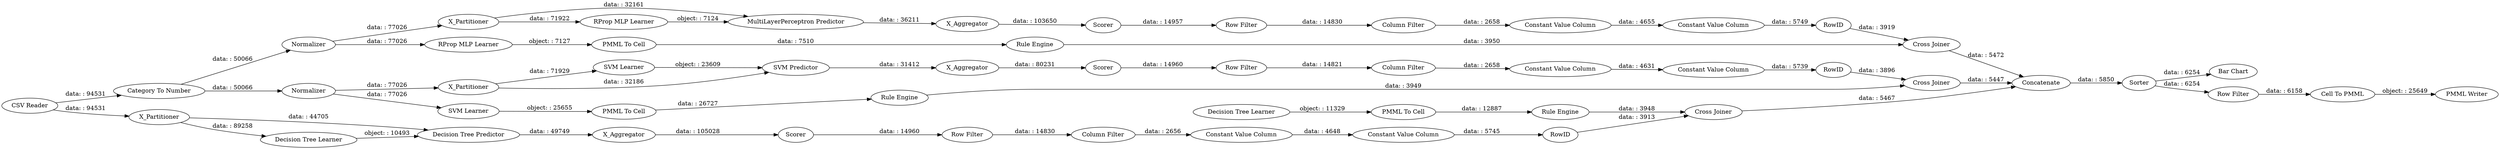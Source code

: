 digraph {
	"9124722234368032307_38" [label="Cross Joiner"]
	"8456968388511799064_54" [label="Cell To PMML"]
	"-1483042879901513515_9" [label="Row Filter"]
	"7510075205818120934_294" [label="Column Filter"]
	"-5626047817068135490_31" [label="Decision Tree Learner"]
	"-5492449235377077685_31" [label="SVM Learner"]
	"-753606539357612324_33" [label="SVM Learner"]
	"9124722234368032307_32" [label="MultiLayerPerceptron Predictor"]
	"-5626047817068135490_38" [label="Cross Joiner"]
	"-1483042879901513515_294" [label="Column Filter"]
	"-753606539357612324_34" [label="PMML To Cell"]
	"8456968388511799064_59" [label="Bar Chart"]
	"7510075205818120934_290" [label="Constant Value Column"]
	"-5492449235377077685_2" [label=X_Partitioner]
	"-4339360037927577371_33" [label="Decision Tree Learner"]
	"-1483042879901513515_292" [label="Constant Value Column"]
	"-5131895922309306821_290" [label="Constant Value Column"]
	"7510075205818120934_9" [label="Row Filter"]
	"9124722234368032307_2" [label=X_Partitioner]
	"174575566316682631_34" [label="Rule Engine"]
	"-5492449235377077685_32" [label="SVM Predictor"]
	"8456968388511799064_53" [label="Row Filter"]
	"-4339360037927577371_34" [label="Rule Engine"]
	"-5131895922309306821_294" [label="Column Filter"]
	"-5131895922309306821_293" [label=RowID]
	"8456968388511799064_60" [label=Concatenate]
	"-1483042879901513515_290" [label="Constant Value Column"]
	"8456968388511799064_58" [label="Category To Number"]
	"7510075205818120934_292" [label="Constant Value Column"]
	"-5626047817068135490_2" [label=X_Partitioner]
	"-5492449235377077685_39" [label="Cross Joiner"]
	"-5626047817068135490_7" [label=X_Aggregator]
	"174575566316682631_35" [label="RProp MLP Learner"]
	"9124722234368032307_40" [label=Scorer]
	"-5492449235377077685_41" [label=Scorer]
	"-5492449235377077685_40" [label=Normalizer]
	"-5131895922309306821_9" [label="Row Filter"]
	"8456968388511799064_52" [label=Sorter]
	"8456968388511799064_61" [label="PMML Writer"]
	"-1483042879901513515_293" [label=RowID]
	"9124722234368032307_31" [label="RProp MLP Learner"]
	"-5626047817068135490_32" [label="Decision Tree Predictor"]
	"-5492449235377077685_7" [label=X_Aggregator]
	"-753606539357612324_35" [label="Rule Engine"]
	"174575566316682631_22" [label="PMML To Cell"]
	"8456968388511799064_62" [label="CSV Reader"]
	"7510075205818120934_293" [label=RowID]
	"-4339360037927577371_28" [label="PMML To Cell"]
	"-5626047817068135490_39" [label=Scorer]
	"9124722234368032307_39" [label=Normalizer]
	"9124722234368032307_7" [label=X_Aggregator]
	"-5131895922309306821_292" [label="Constant Value Column"]
	"9124722234368032307_2" -> "9124722234368032307_31" [label="data: : 71922"]
	"-4339360037927577371_28" -> "-4339360037927577371_34" [label="data: : 12887"]
	"-5492449235377077685_40" -> "-753606539357612324_33" [label="data: : 77026"]
	"7510075205818120934_290" -> "7510075205818120934_292" [label="data: : 4631"]
	"9124722234368032307_2" -> "9124722234368032307_32" [label="data: : 32161"]
	"-5131895922309306821_290" -> "-5131895922309306821_292" [label="data: : 4655"]
	"174575566316682631_35" -> "174575566316682631_22" [label="object: : 7127"]
	"8456968388511799064_52" -> "8456968388511799064_53" [label="data: : 6254"]
	"-5492449235377077685_32" -> "-5492449235377077685_7" [label="data: : 31412"]
	"8456968388511799064_54" -> "8456968388511799064_61" [label="object: : 25649"]
	"-1483042879901513515_293" -> "-5626047817068135490_38" [label="data: : 3913"]
	"-5626047817068135490_7" -> "-5626047817068135490_39" [label="data: : 105028"]
	"-5131895922309306821_292" -> "-5131895922309306821_293" [label="data: : 5749"]
	"-5492449235377077685_2" -> "-5492449235377077685_31" [label="data: : 71929"]
	"-5626047817068135490_2" -> "-5626047817068135490_32" [label="data: : 44705"]
	"8456968388511799064_52" -> "8456968388511799064_59" [label="data: : 6254"]
	"-1483042879901513515_294" -> "-1483042879901513515_290" [label="data: : 2656"]
	"9124722234368032307_39" -> "9124722234368032307_2" [label="data: : 77026"]
	"-5626047817068135490_2" -> "-5626047817068135490_31" [label="data: : 89258"]
	"9124722234368032307_31" -> "9124722234368032307_32" [label="object: : 7124"]
	"-5131895922309306821_293" -> "9124722234368032307_38" [label="data: : 3919"]
	"-1483042879901513515_292" -> "-1483042879901513515_293" [label="data: : 5745"]
	"8456968388511799064_62" -> "-5626047817068135490_2" [label="data: : 94531"]
	"7510075205818120934_294" -> "7510075205818120934_290" [label="data: : 2658"]
	"8456968388511799064_60" -> "8456968388511799064_52" [label="data: : 5850"]
	"-4339360037927577371_34" -> "-5626047817068135490_38" [label="data: : 3948"]
	"-5492449235377077685_7" -> "-5492449235377077685_41" [label="data: : 80231"]
	"8456968388511799064_58" -> "-5492449235377077685_40" [label="data: : 50066"]
	"-5131895922309306821_9" -> "-5131895922309306821_294" [label="data: : 14830"]
	"7510075205818120934_9" -> "7510075205818120934_294" [label="data: : 14821"]
	"-5626047817068135490_32" -> "-5626047817068135490_7" [label="data: : 49749"]
	"-5626047817068135490_39" -> "-1483042879901513515_9" [label="data: : 14960"]
	"8456968388511799064_62" -> "8456968388511799064_58" [label="data: : 94531"]
	"7510075205818120934_292" -> "7510075205818120934_293" [label="data: : 5739"]
	"9124722234368032307_39" -> "174575566316682631_35" [label="data: : 77026"]
	"9124722234368032307_40" -> "-5131895922309306821_9" [label="data: : 14957"]
	"7510075205818120934_293" -> "-5492449235377077685_39" [label="data: : 3896"]
	"-1483042879901513515_290" -> "-1483042879901513515_292" [label="data: : 4648"]
	"174575566316682631_34" -> "9124722234368032307_38" [label="data: : 3950"]
	"8456968388511799064_53" -> "8456968388511799064_54" [label="data: : 6158"]
	"9124722234368032307_38" -> "8456968388511799064_60" [label="data: : 5472"]
	"-5492449235377077685_31" -> "-5492449235377077685_32" [label="object: : 23609"]
	"174575566316682631_22" -> "174575566316682631_34" [label="data: : 7510"]
	"-5131895922309306821_294" -> "-5131895922309306821_290" [label="data: : 2658"]
	"-5626047817068135490_38" -> "8456968388511799064_60" [label="data: : 5467"]
	"-753606539357612324_33" -> "-753606539357612324_34" [label="object: : 25655"]
	"-5492449235377077685_41" -> "7510075205818120934_9" [label="data: : 14960"]
	"-1483042879901513515_9" -> "-1483042879901513515_294" [label="data: : 14830"]
	"-5492449235377077685_40" -> "-5492449235377077685_2" [label="data: : 77026"]
	"-5492449235377077685_39" -> "8456968388511799064_60" [label="data: : 5447"]
	"8456968388511799064_58" -> "9124722234368032307_39" [label="data: : 50066"]
	"-5492449235377077685_2" -> "-5492449235377077685_32" [label="data: : 32186"]
	"9124722234368032307_32" -> "9124722234368032307_7" [label="data: : 36211"]
	"-4339360037927577371_33" -> "-4339360037927577371_28" [label="object: : 11329"]
	"9124722234368032307_7" -> "9124722234368032307_40" [label="data: : 103650"]
	"-753606539357612324_34" -> "-753606539357612324_35" [label="data: : 26727"]
	"-5626047817068135490_31" -> "-5626047817068135490_32" [label="object: : 10493"]
	"-753606539357612324_35" -> "-5492449235377077685_39" [label="data: : 3949"]
	rankdir=LR
}
